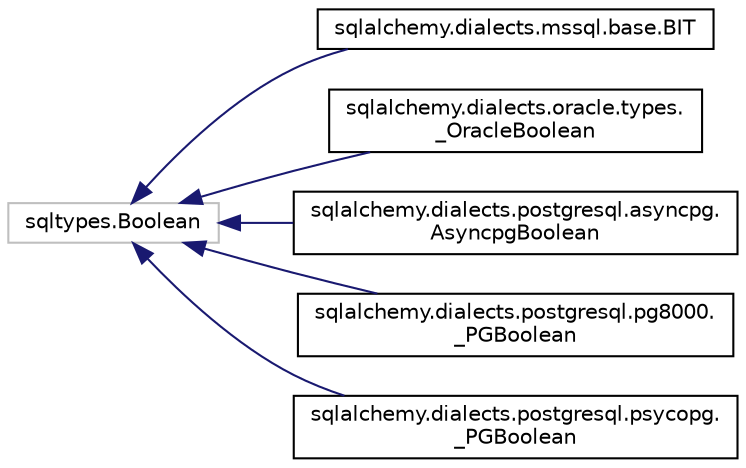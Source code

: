 digraph "Graphical Class Hierarchy"
{
 // LATEX_PDF_SIZE
  edge [fontname="Helvetica",fontsize="10",labelfontname="Helvetica",labelfontsize="10"];
  node [fontname="Helvetica",fontsize="10",shape=record];
  rankdir="LR";
  Node2447 [label="sqltypes.Boolean",height=0.2,width=0.4,color="grey75", fillcolor="white", style="filled",tooltip=" "];
  Node2447 -> Node0 [dir="back",color="midnightblue",fontsize="10",style="solid",fontname="Helvetica"];
  Node0 [label="sqlalchemy.dialects.mssql.base.BIT",height=0.2,width=0.4,color="black", fillcolor="white", style="filled",URL="$classsqlalchemy_1_1dialects_1_1mssql_1_1base_1_1BIT.html",tooltip=" "];
  Node2447 -> Node2449 [dir="back",color="midnightblue",fontsize="10",style="solid",fontname="Helvetica"];
  Node2449 [label="sqlalchemy.dialects.oracle.types.\l_OracleBoolean",height=0.2,width=0.4,color="black", fillcolor="white", style="filled",URL="$classsqlalchemy_1_1dialects_1_1oracle_1_1types_1_1__OracleBoolean.html",tooltip=" "];
  Node2447 -> Node2450 [dir="back",color="midnightblue",fontsize="10",style="solid",fontname="Helvetica"];
  Node2450 [label="sqlalchemy.dialects.postgresql.asyncpg.\lAsyncpgBoolean",height=0.2,width=0.4,color="black", fillcolor="white", style="filled",URL="$classsqlalchemy_1_1dialects_1_1postgresql_1_1asyncpg_1_1AsyncpgBoolean.html",tooltip=" "];
  Node2447 -> Node2451 [dir="back",color="midnightblue",fontsize="10",style="solid",fontname="Helvetica"];
  Node2451 [label="sqlalchemy.dialects.postgresql.pg8000.\l_PGBoolean",height=0.2,width=0.4,color="black", fillcolor="white", style="filled",URL="$classsqlalchemy_1_1dialects_1_1postgresql_1_1pg8000_1_1__PGBoolean.html",tooltip=" "];
  Node2447 -> Node2452 [dir="back",color="midnightblue",fontsize="10",style="solid",fontname="Helvetica"];
  Node2452 [label="sqlalchemy.dialects.postgresql.psycopg.\l_PGBoolean",height=0.2,width=0.4,color="black", fillcolor="white", style="filled",URL="$classsqlalchemy_1_1dialects_1_1postgresql_1_1psycopg_1_1__PGBoolean.html",tooltip=" "];
}
